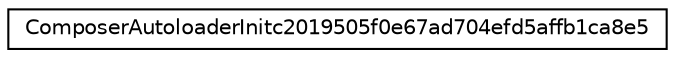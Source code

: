 digraph "Representación gráfica de la clase"
{
 // LATEX_PDF_SIZE
  edge [fontname="Helvetica",fontsize="10",labelfontname="Helvetica",labelfontsize="10"];
  node [fontname="Helvetica",fontsize="10",shape=record];
  rankdir="LR";
  Node0 [label="ComposerAutoloaderInitc2019505f0e67ad704efd5affb1ca8e5",height=0.2,width=0.4,color="black", fillcolor="white", style="filled",URL="$class_composer_autoloader_initc2019505f0e67ad704efd5affb1ca8e5.html",tooltip=" "];
}
